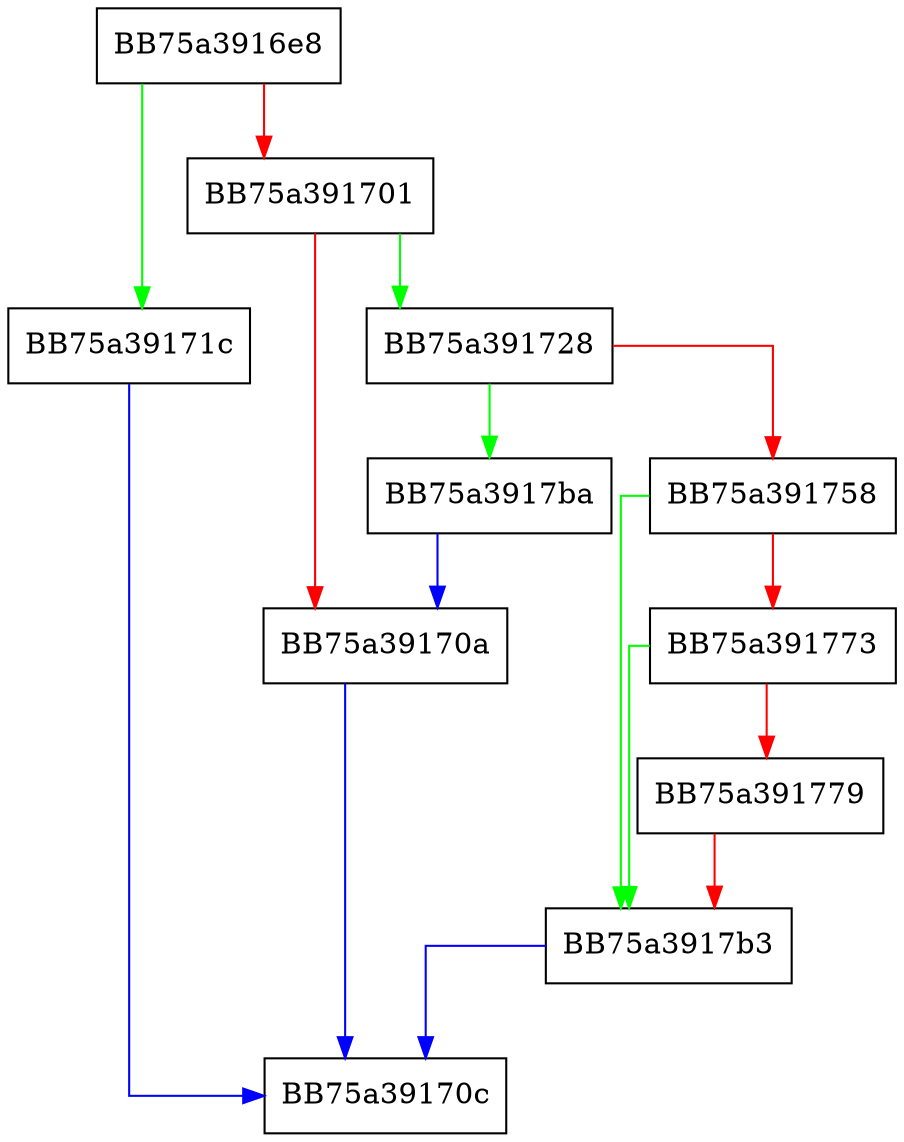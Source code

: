 digraph GrantAccess {
  node [shape="box"];
  graph [splines=ortho];
  BB75a3916e8 -> BB75a39171c [color="green"];
  BB75a3916e8 -> BB75a391701 [color="red"];
  BB75a391701 -> BB75a391728 [color="green"];
  BB75a391701 -> BB75a39170a [color="red"];
  BB75a39170a -> BB75a39170c [color="blue"];
  BB75a39171c -> BB75a39170c [color="blue"];
  BB75a391728 -> BB75a3917ba [color="green"];
  BB75a391728 -> BB75a391758 [color="red"];
  BB75a391758 -> BB75a3917b3 [color="green"];
  BB75a391758 -> BB75a391773 [color="red"];
  BB75a391773 -> BB75a3917b3 [color="green"];
  BB75a391773 -> BB75a391779 [color="red"];
  BB75a391779 -> BB75a3917b3 [color="red"];
  BB75a3917b3 -> BB75a39170c [color="blue"];
  BB75a3917ba -> BB75a39170a [color="blue"];
}